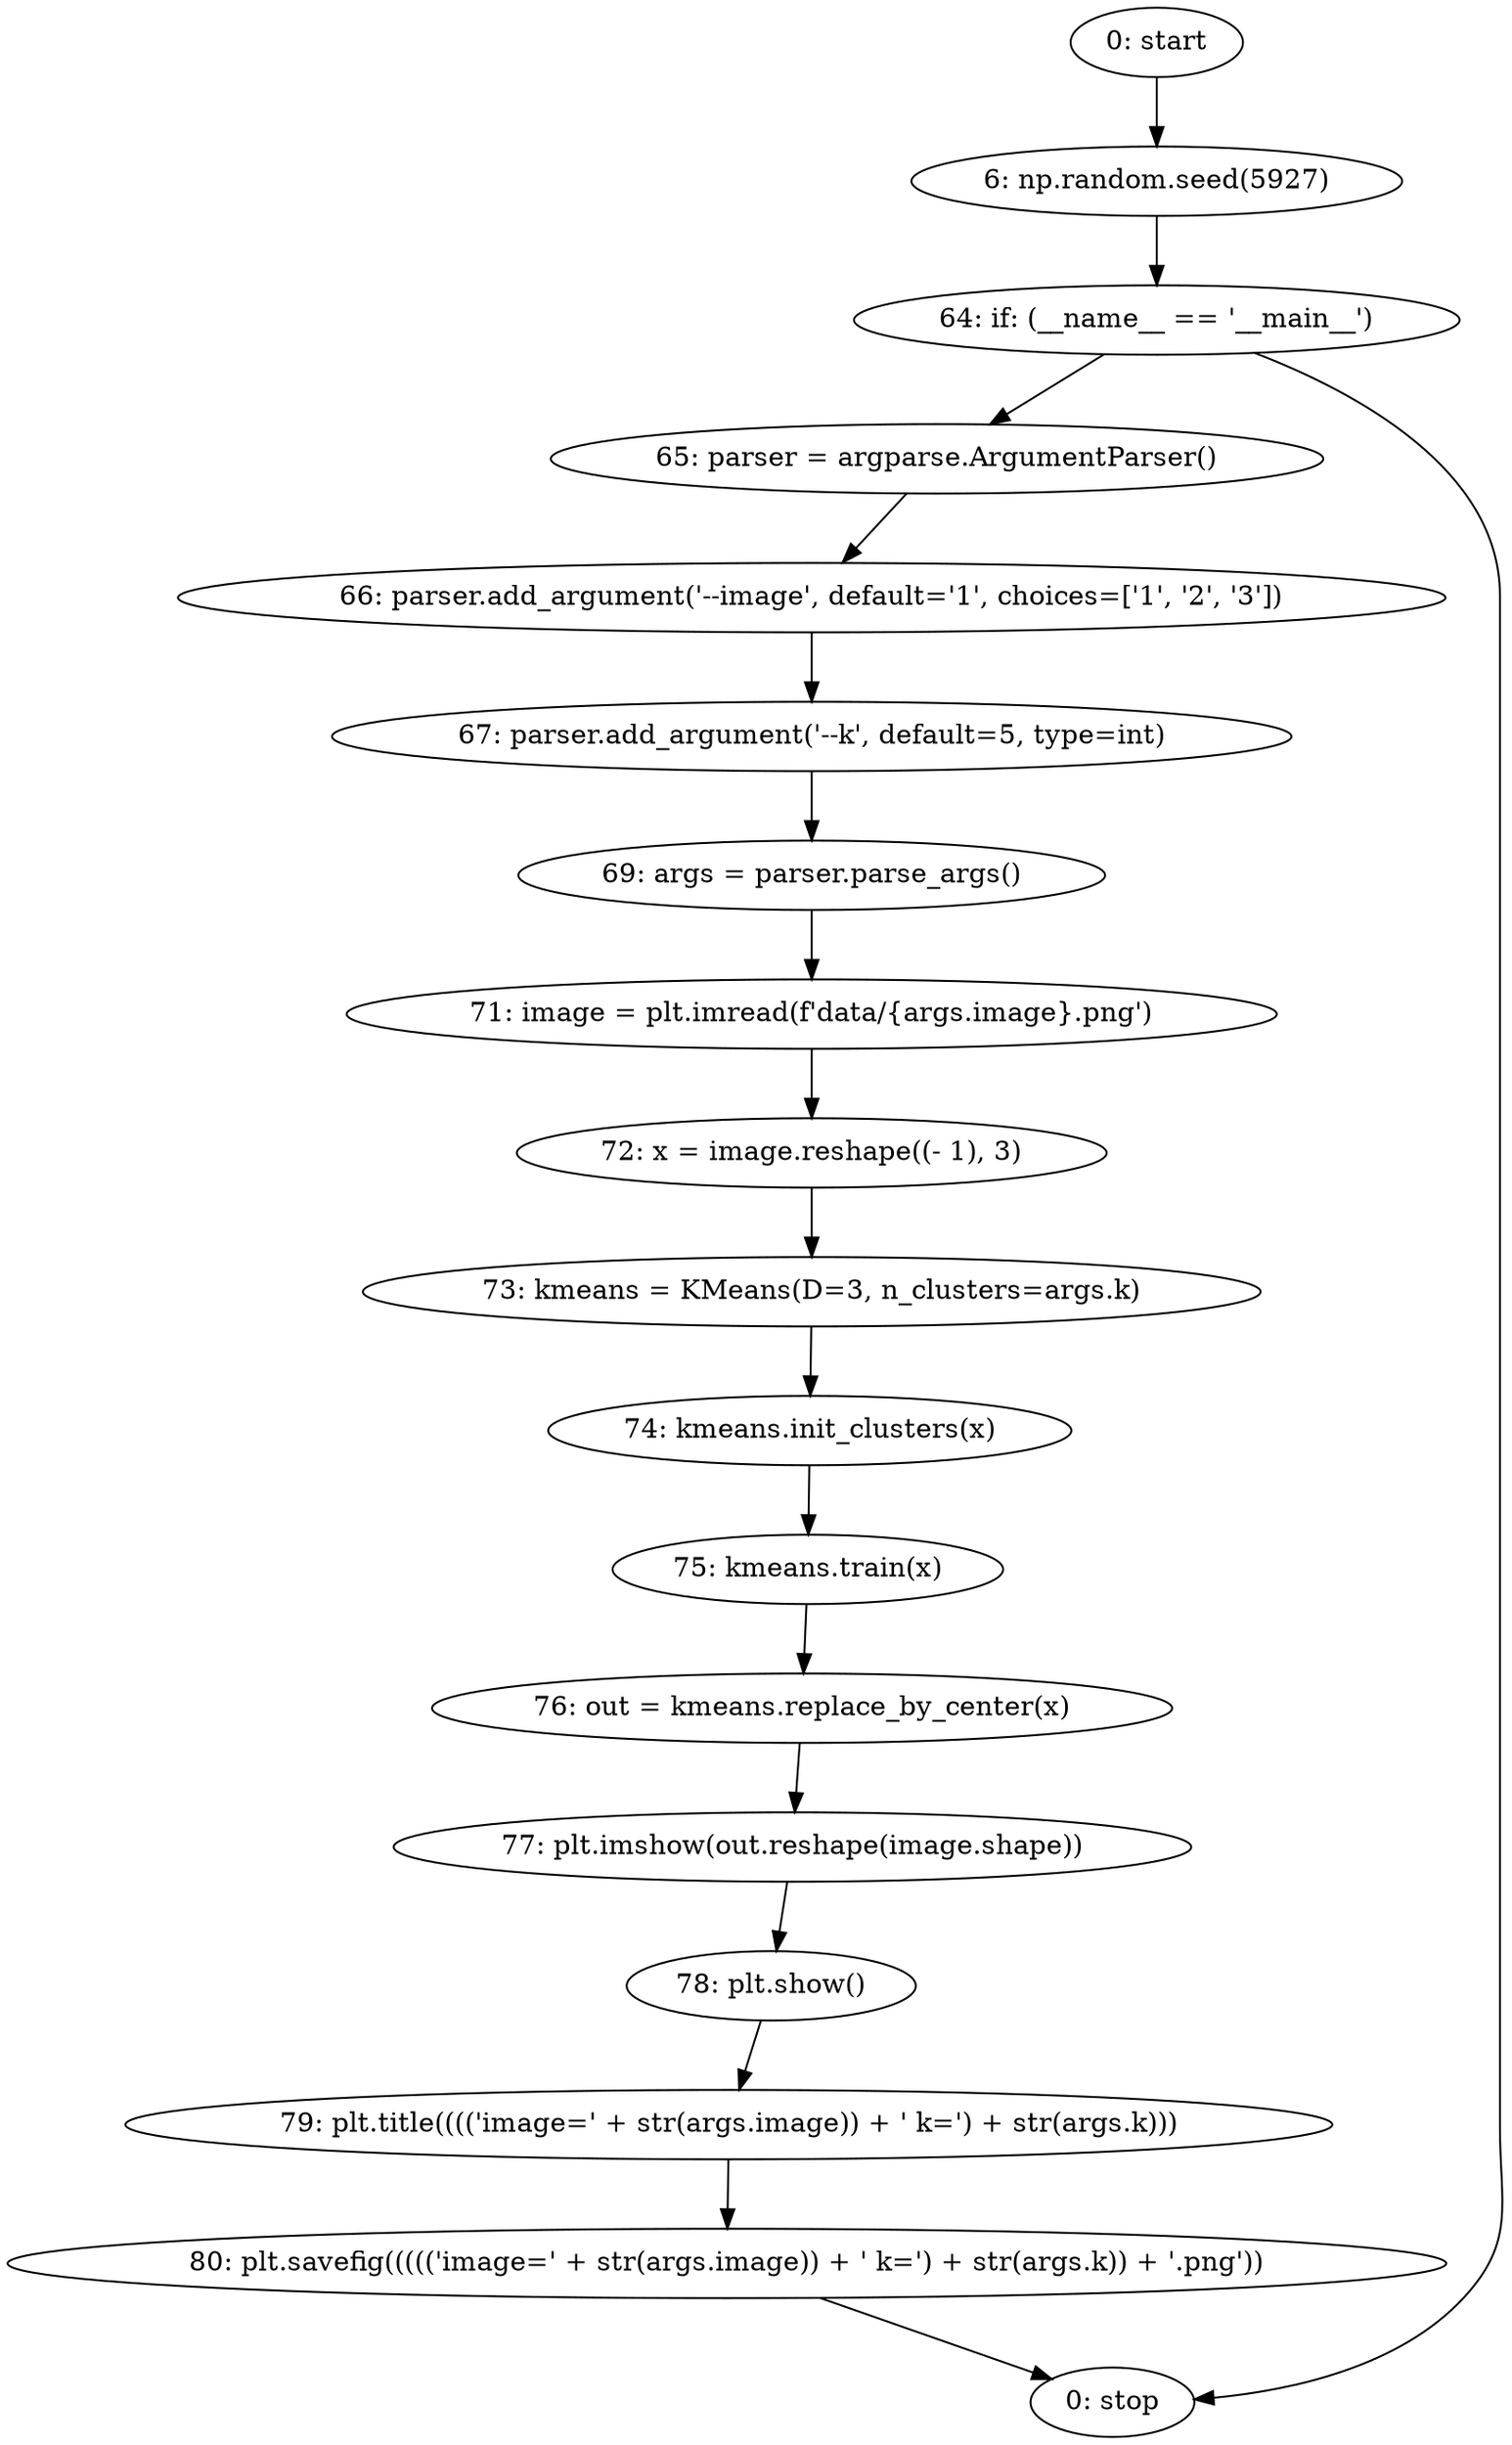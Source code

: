 strict digraph "" {
	node [label="\N"];
	0	 [label="0: start"];
	1	 [label="6: np.random.seed(5927)"];
	0 -> 1;
	2	 [label="64: if: (__name__ == '__main__')"];
	1 -> 2;
	3	 [label="65: parser = argparse.ArgumentParser()"];
	2 -> 3;
	17	 [label="0: stop"];
	2 -> 17;
	4	 [label="66: parser.add_argument('--image', default='1', choices=['1', '2', '3'])"];
	3 -> 4;
	5	 [label="67: parser.add_argument('--k', default=5, type=int)"];
	4 -> 5;
	6	 [label="69: args = parser.parse_args()"];
	5 -> 6;
	7	 [label="71: image = plt.imread(f'data/{args.image}.png')"];
	6 -> 7;
	8	 [label="72: x = image.reshape((- 1), 3)"];
	7 -> 8;
	9	 [label="73: kmeans = KMeans(D=3, n_clusters=args.k)"];
	8 -> 9;
	10	 [label="74: kmeans.init_clusters(x)"];
	9 -> 10;
	11	 [label="75: kmeans.train(x)"];
	10 -> 11;
	12	 [label="76: out = kmeans.replace_by_center(x)"];
	11 -> 12;
	13	 [label="77: plt.imshow(out.reshape(image.shape))"];
	12 -> 13;
	14	 [label="78: plt.show()"];
	13 -> 14;
	15	 [label="79: plt.title(((('image=' + str(args.image)) + ' k=') + str(args.k)))"];
	14 -> 15;
	16	 [label="80: plt.savefig((((('image=' + str(args.image)) + ' k=') + str(args.k)) + '.png'))"];
	15 -> 16;
	16 -> 17;
}

